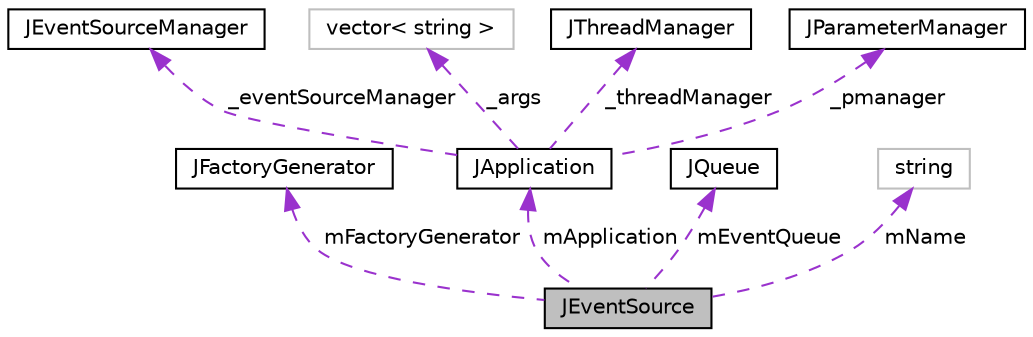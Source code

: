 digraph "JEventSource"
{
  edge [fontname="Helvetica",fontsize="10",labelfontname="Helvetica",labelfontsize="10"];
  node [fontname="Helvetica",fontsize="10",shape=record];
  Node1 [label="JEventSource",height=0.2,width=0.4,color="black", fillcolor="grey75", style="filled" fontcolor="black"];
  Node2 -> Node1 [dir="back",color="darkorchid3",fontsize="10",style="dashed",label=" mFactoryGenerator" ,fontname="Helvetica"];
  Node2 [label="JFactoryGenerator",height=0.2,width=0.4,color="black", fillcolor="white", style="filled",URL="$class_j_factory_generator.html"];
  Node3 -> Node1 [dir="back",color="darkorchid3",fontsize="10",style="dashed",label=" mApplication" ,fontname="Helvetica"];
  Node3 [label="JApplication",height=0.2,width=0.4,color="black", fillcolor="white", style="filled",URL="$class_j_application.html",tooltip="JANA application class (singleton). "];
  Node4 -> Node3 [dir="back",color="darkorchid3",fontsize="10",style="dashed",label=" _eventSourceManager" ,fontname="Helvetica"];
  Node4 [label="JEventSourceManager",height=0.2,width=0.4,color="black", fillcolor="white", style="filled",URL="$class_j_event_source_manager.html"];
  Node5 -> Node3 [dir="back",color="darkorchid3",fontsize="10",style="dashed",label=" _args" ,fontname="Helvetica"];
  Node5 [label="vector\< string \>",height=0.2,width=0.4,color="grey75", fillcolor="white", style="filled"];
  Node6 -> Node3 [dir="back",color="darkorchid3",fontsize="10",style="dashed",label=" _threadManager" ,fontname="Helvetica"];
  Node6 [label="JThreadManager",height=0.2,width=0.4,color="black", fillcolor="white", style="filled",URL="$class_j_thread_manager.html"];
  Node7 -> Node3 [dir="back",color="darkorchid3",fontsize="10",style="dashed",label=" _pmanager" ,fontname="Helvetica"];
  Node7 [label="JParameterManager",height=0.2,width=0.4,color="black", fillcolor="white", style="filled",URL="$class_j_parameter_manager.html"];
  Node8 -> Node1 [dir="back",color="darkorchid3",fontsize="10",style="dashed",label=" mEventQueue" ,fontname="Helvetica"];
  Node8 [label="JQueue",height=0.2,width=0.4,color="black", fillcolor="white", style="filled",URL="$class_j_queue.html"];
  Node9 -> Node1 [dir="back",color="darkorchid3",fontsize="10",style="dashed",label=" mName" ,fontname="Helvetica"];
  Node9 [label="string",height=0.2,width=0.4,color="grey75", fillcolor="white", style="filled"];
}
